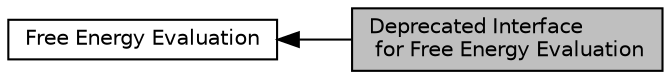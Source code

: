 digraph "Deprecated Interface for Free Energy Evaluation"
{
  bgcolor="transparent";
  edge [fontname="Helvetica",fontsize="10",labelfontname="Helvetica",labelfontsize="10"];
  node [fontname="Helvetica",fontsize="10",shape=box];
  rankdir=LR;
  Node0 [label="Deprecated Interface\l for Free Energy Evaluation",height=0.2,width=0.4,color="black", fillcolor="grey75", style="filled", fontcolor="black",tooltip="Deprecated Energy Evaluation functions."];
  Node1 [label="Free Energy Evaluation",height=0.2,width=0.4,color="black",URL="$group__eval.html",tooltip="Functions and variables related to free energy evaluation of sequence/structure pairs."];
  Node1->Node0 [shape=plaintext, dir="back", style="solid"];
}
